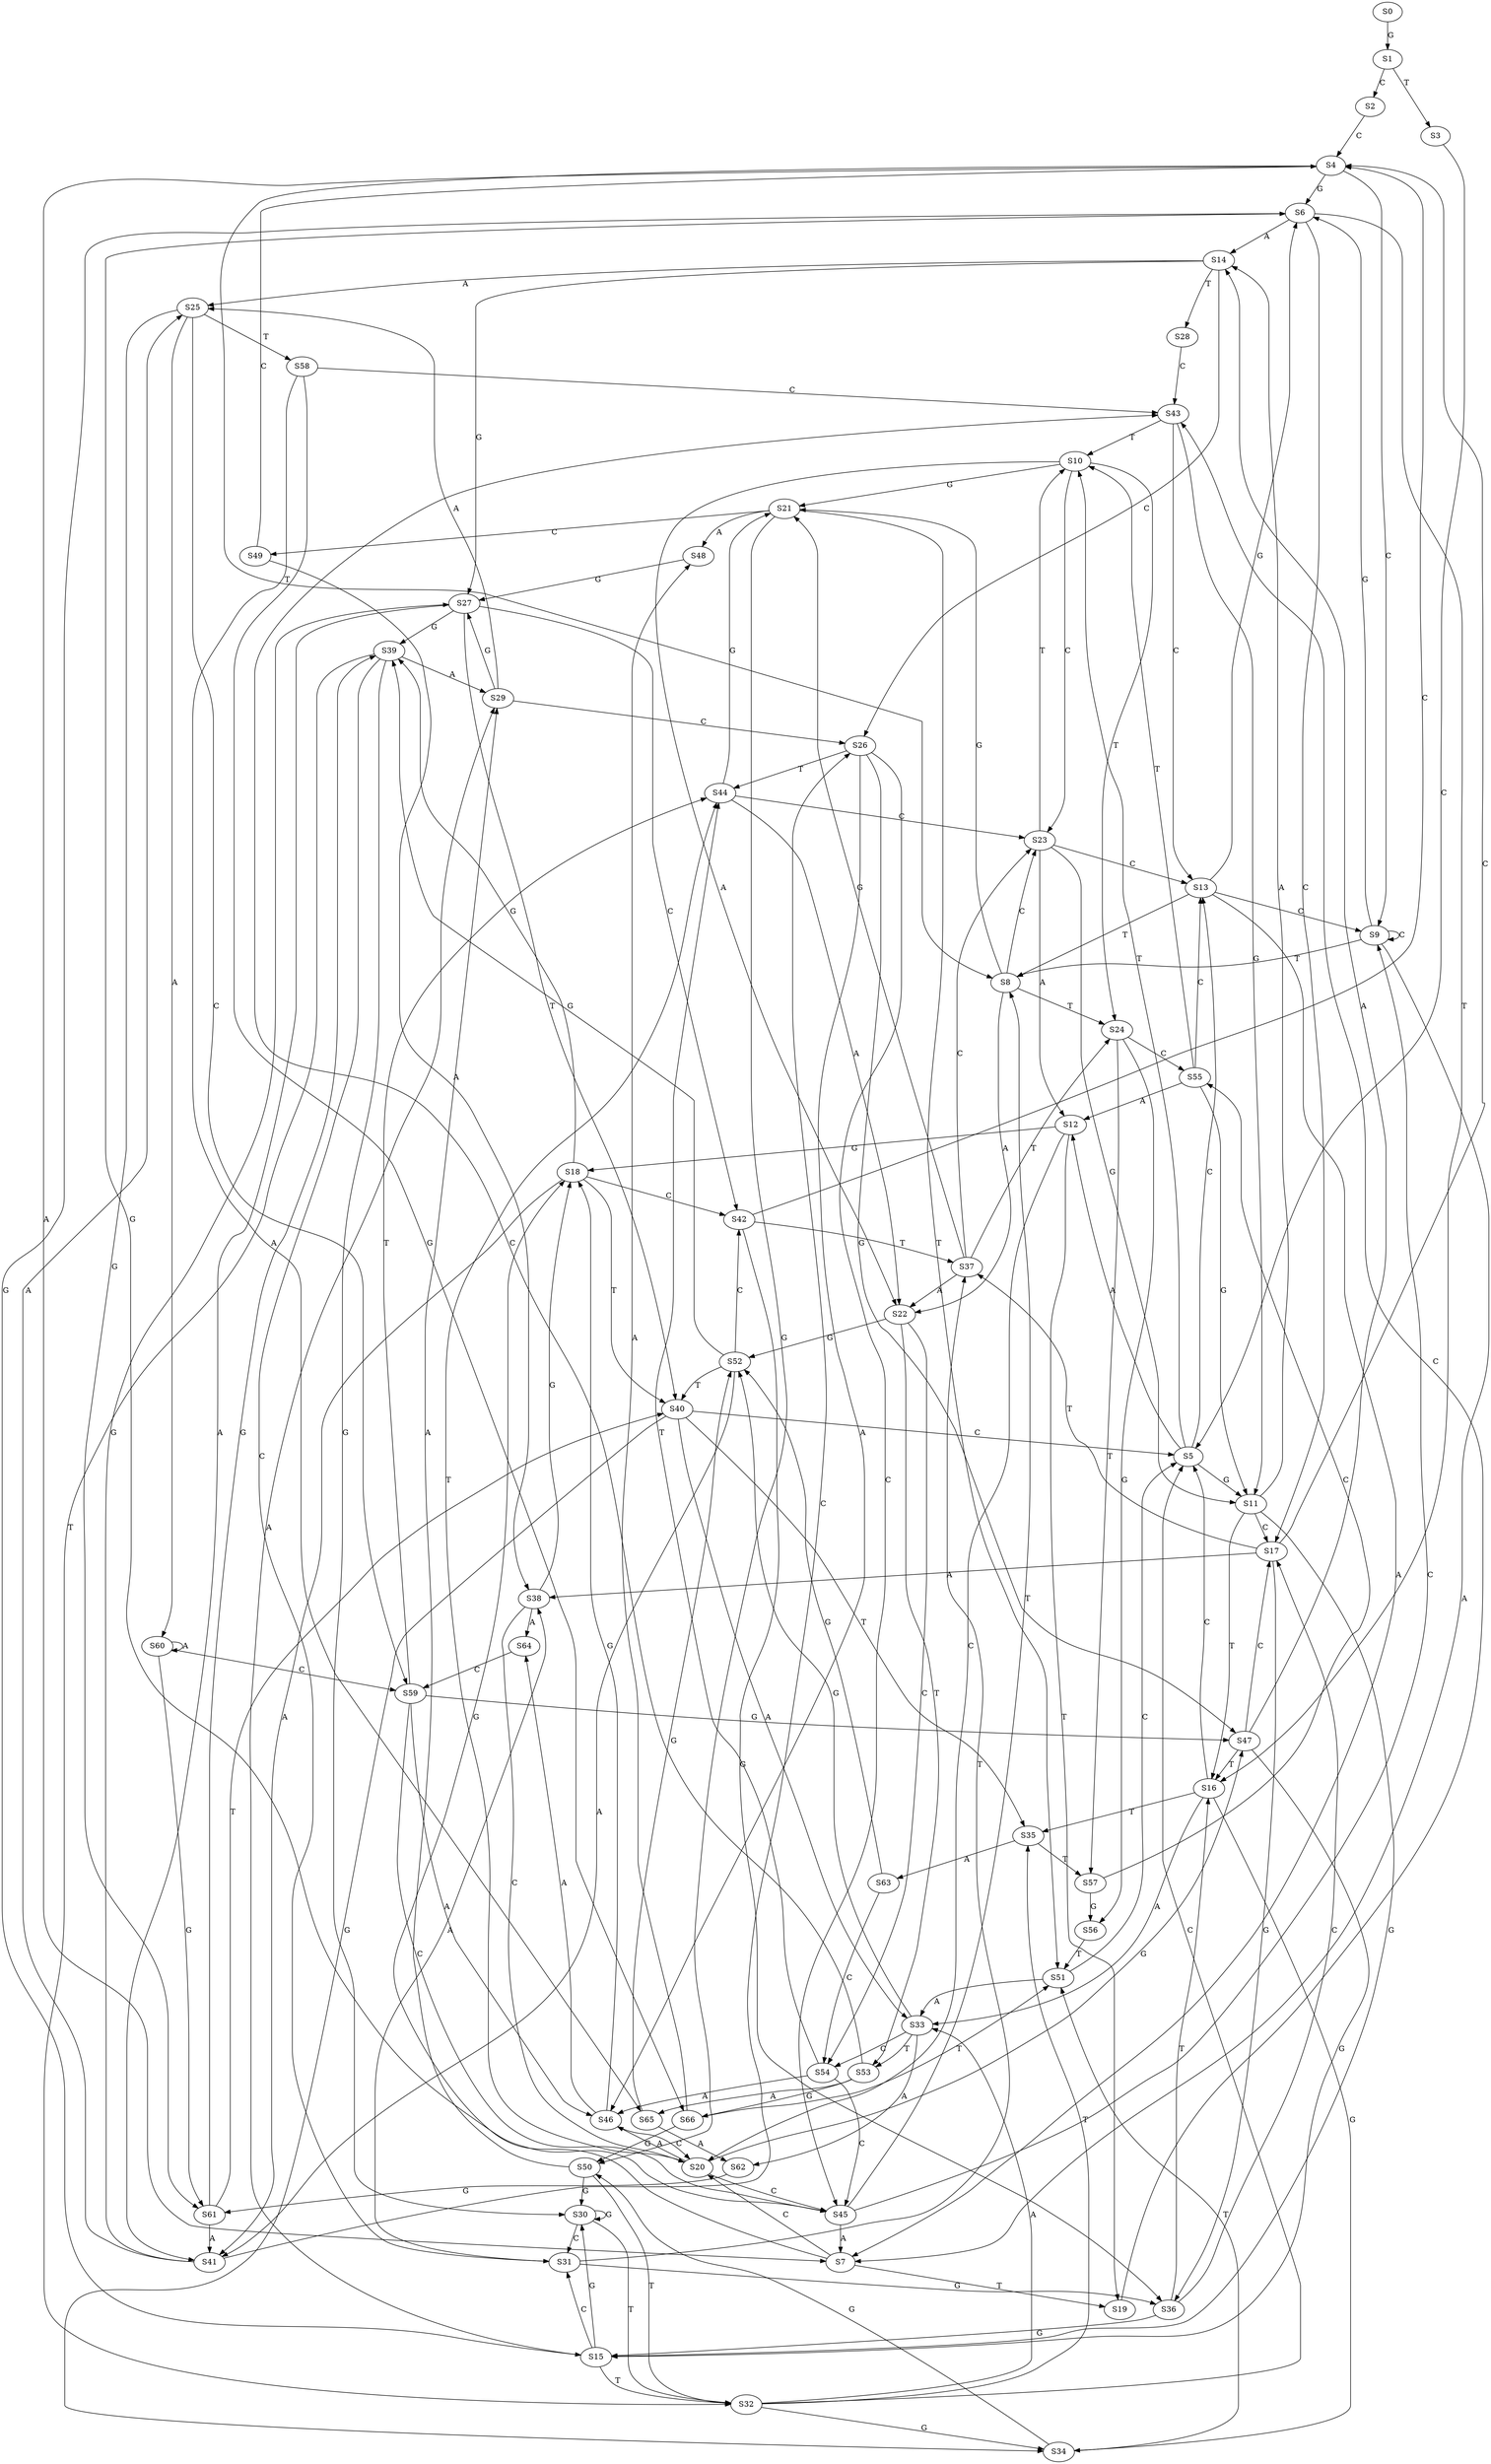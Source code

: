 strict digraph  {
	S0 -> S1 [ label = G ];
	S1 -> S2 [ label = C ];
	S1 -> S3 [ label = T ];
	S2 -> S4 [ label = C ];
	S3 -> S5 [ label = C ];
	S4 -> S6 [ label = G ];
	S4 -> S7 [ label = A ];
	S4 -> S8 [ label = T ];
	S4 -> S9 [ label = C ];
	S5 -> S10 [ label = T ];
	S5 -> S11 [ label = G ];
	S5 -> S12 [ label = A ];
	S5 -> S13 [ label = C ];
	S6 -> S14 [ label = A ];
	S6 -> S15 [ label = G ];
	S6 -> S16 [ label = T ];
	S6 -> S17 [ label = C ];
	S7 -> S18 [ label = G ];
	S7 -> S19 [ label = T ];
	S7 -> S20 [ label = C ];
	S8 -> S21 [ label = G ];
	S8 -> S22 [ label = A ];
	S8 -> S23 [ label = C ];
	S8 -> S24 [ label = T ];
	S9 -> S6 [ label = G ];
	S9 -> S9 [ label = C ];
	S9 -> S7 [ label = A ];
	S9 -> S8 [ label = T ];
	S10 -> S21 [ label = G ];
	S10 -> S23 [ label = C ];
	S10 -> S22 [ label = A ];
	S10 -> S24 [ label = T ];
	S11 -> S15 [ label = G ];
	S11 -> S16 [ label = T ];
	S11 -> S17 [ label = C ];
	S11 -> S14 [ label = A ];
	S12 -> S19 [ label = T ];
	S12 -> S20 [ label = C ];
	S12 -> S18 [ label = G ];
	S13 -> S9 [ label = C ];
	S13 -> S7 [ label = A ];
	S13 -> S8 [ label = T ];
	S13 -> S6 [ label = G ];
	S14 -> S25 [ label = A ];
	S14 -> S26 [ label = C ];
	S14 -> S27 [ label = G ];
	S14 -> S28 [ label = T ];
	S15 -> S29 [ label = A ];
	S15 -> S30 [ label = G ];
	S15 -> S31 [ label = C ];
	S15 -> S32 [ label = T ];
	S16 -> S5 [ label = C ];
	S16 -> S33 [ label = A ];
	S16 -> S34 [ label = G ];
	S16 -> S35 [ label = T ];
	S17 -> S36 [ label = G ];
	S17 -> S37 [ label = T ];
	S17 -> S4 [ label = C ];
	S17 -> S38 [ label = A ];
	S18 -> S39 [ label = G ];
	S18 -> S40 [ label = T ];
	S18 -> S41 [ label = A ];
	S18 -> S42 [ label = C ];
	S19 -> S43 [ label = C ];
	S20 -> S44 [ label = T ];
	S20 -> S45 [ label = C ];
	S20 -> S46 [ label = A ];
	S20 -> S47 [ label = G ];
	S21 -> S48 [ label = A ];
	S21 -> S49 [ label = C ];
	S21 -> S50 [ label = G ];
	S21 -> S51 [ label = T ];
	S22 -> S52 [ label = G ];
	S22 -> S53 [ label = T ];
	S22 -> S54 [ label = C ];
	S23 -> S10 [ label = T ];
	S23 -> S11 [ label = G ];
	S23 -> S13 [ label = C ];
	S23 -> S12 [ label = A ];
	S24 -> S55 [ label = C ];
	S24 -> S56 [ label = G ];
	S24 -> S57 [ label = T ];
	S25 -> S58 [ label = T ];
	S25 -> S59 [ label = C ];
	S25 -> S60 [ label = A ];
	S25 -> S61 [ label = G ];
	S26 -> S44 [ label = T ];
	S26 -> S47 [ label = G ];
	S26 -> S45 [ label = C ];
	S26 -> S46 [ label = A ];
	S27 -> S40 [ label = T ];
	S27 -> S41 [ label = A ];
	S27 -> S39 [ label = G ];
	S27 -> S42 [ label = C ];
	S28 -> S43 [ label = C ];
	S29 -> S25 [ label = A ];
	S29 -> S26 [ label = C ];
	S29 -> S27 [ label = G ];
	S30 -> S32 [ label = T ];
	S30 -> S31 [ label = C ];
	S30 -> S30 [ label = G ];
	S31 -> S37 [ label = T ];
	S31 -> S36 [ label = G ];
	S31 -> S38 [ label = A ];
	S32 -> S33 [ label = A ];
	S32 -> S5 [ label = C ];
	S32 -> S34 [ label = G ];
	S32 -> S35 [ label = T ];
	S33 -> S53 [ label = T ];
	S33 -> S52 [ label = G ];
	S33 -> S62 [ label = A ];
	S33 -> S54 [ label = C ];
	S34 -> S51 [ label = T ];
	S34 -> S50 [ label = G ];
	S35 -> S63 [ label = A ];
	S35 -> S57 [ label = T ];
	S36 -> S15 [ label = G ];
	S36 -> S17 [ label = C ];
	S36 -> S16 [ label = T ];
	S37 -> S22 [ label = A ];
	S37 -> S23 [ label = C ];
	S37 -> S24 [ label = T ];
	S37 -> S21 [ label = G ];
	S38 -> S18 [ label = G ];
	S38 -> S64 [ label = A ];
	S38 -> S20 [ label = C ];
	S39 -> S29 [ label = A ];
	S39 -> S30 [ label = G ];
	S39 -> S32 [ label = T ];
	S39 -> S31 [ label = C ];
	S40 -> S33 [ label = A ];
	S40 -> S5 [ label = C ];
	S40 -> S34 [ label = G ];
	S40 -> S35 [ label = T ];
	S41 -> S25 [ label = A ];
	S41 -> S26 [ label = C ];
	S41 -> S27 [ label = G ];
	S42 -> S4 [ label = C ];
	S42 -> S37 [ label = T ];
	S42 -> S36 [ label = G ];
	S43 -> S13 [ label = C ];
	S43 -> S11 [ label = G ];
	S43 -> S10 [ label = T ];
	S44 -> S22 [ label = A ];
	S44 -> S23 [ label = C ];
	S44 -> S21 [ label = G ];
	S45 -> S9 [ label = C ];
	S45 -> S7 [ label = A ];
	S45 -> S8 [ label = T ];
	S45 -> S6 [ label = G ];
	S46 -> S18 [ label = G ];
	S46 -> S20 [ label = C ];
	S46 -> S64 [ label = A ];
	S47 -> S15 [ label = G ];
	S47 -> S14 [ label = A ];
	S47 -> S17 [ label = C ];
	S47 -> S16 [ label = T ];
	S48 -> S27 [ label = G ];
	S49 -> S4 [ label = C ];
	S49 -> S38 [ label = A ];
	S50 -> S30 [ label = G ];
	S50 -> S32 [ label = T ];
	S50 -> S29 [ label = A ];
	S51 -> S5 [ label = C ];
	S51 -> S33 [ label = A ];
	S52 -> S40 [ label = T ];
	S52 -> S41 [ label = A ];
	S52 -> S42 [ label = C ];
	S52 -> S39 [ label = G ];
	S53 -> S43 [ label = C ];
	S53 -> S65 [ label = A ];
	S53 -> S66 [ label = G ];
	S54 -> S45 [ label = C ];
	S54 -> S44 [ label = T ];
	S54 -> S46 [ label = A ];
	S55 -> S12 [ label = A ];
	S55 -> S10 [ label = T ];
	S55 -> S13 [ label = C ];
	S55 -> S11 [ label = G ];
	S56 -> S51 [ label = T ];
	S57 -> S56 [ label = G ];
	S57 -> S55 [ label = C ];
	S58 -> S65 [ label = A ];
	S58 -> S43 [ label = C ];
	S58 -> S66 [ label = G ];
	S59 -> S46 [ label = A ];
	S59 -> S45 [ label = C ];
	S59 -> S47 [ label = G ];
	S59 -> S44 [ label = T ];
	S60 -> S61 [ label = G ];
	S60 -> S59 [ label = C ];
	S60 -> S60 [ label = A ];
	S61 -> S40 [ label = T ];
	S61 -> S41 [ label = A ];
	S61 -> S39 [ label = G ];
	S62 -> S61 [ label = G ];
	S63 -> S54 [ label = C ];
	S63 -> S52 [ label = G ];
	S64 -> S59 [ label = C ];
	S65 -> S52 [ label = G ];
	S65 -> S62 [ label = A ];
	S66 -> S50 [ label = G ];
	S66 -> S48 [ label = A ];
	S66 -> S51 [ label = T ];
}

